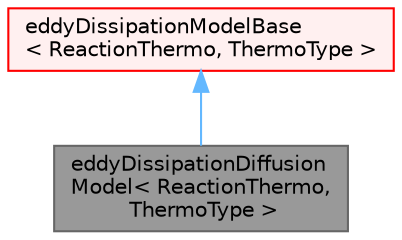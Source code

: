 digraph "eddyDissipationDiffusionModel&lt; ReactionThermo, ThermoType &gt;"
{
 // LATEX_PDF_SIZE
  bgcolor="transparent";
  edge [fontname=Helvetica,fontsize=10,labelfontname=Helvetica,labelfontsize=10];
  node [fontname=Helvetica,fontsize=10,shape=box,height=0.2,width=0.4];
  Node1 [id="Node000001",label="eddyDissipationDiffusion\lModel\< ReactionThermo,\l ThermoType \>",height=0.2,width=0.4,color="gray40", fillcolor="grey60", style="filled", fontcolor="black",tooltip="Eddy dissipation model based on the principle of mixed is burnt."];
  Node2 -> Node1 [id="edge1_Node000001_Node000002",dir="back",color="steelblue1",style="solid",tooltip=" "];
  Node2 [id="Node000002",label="eddyDissipationModelBase\l\< ReactionThermo, ThermoType \>",height=0.2,width=0.4,color="red", fillcolor="#FFF0F0", style="filled",URL="$classFoam_1_1combustionModels_1_1eddyDissipationModelBase.html",tooltip="Standard Eddy Dissipation Model based on the assumption that the reaction rates are controlled by the..."];
}
